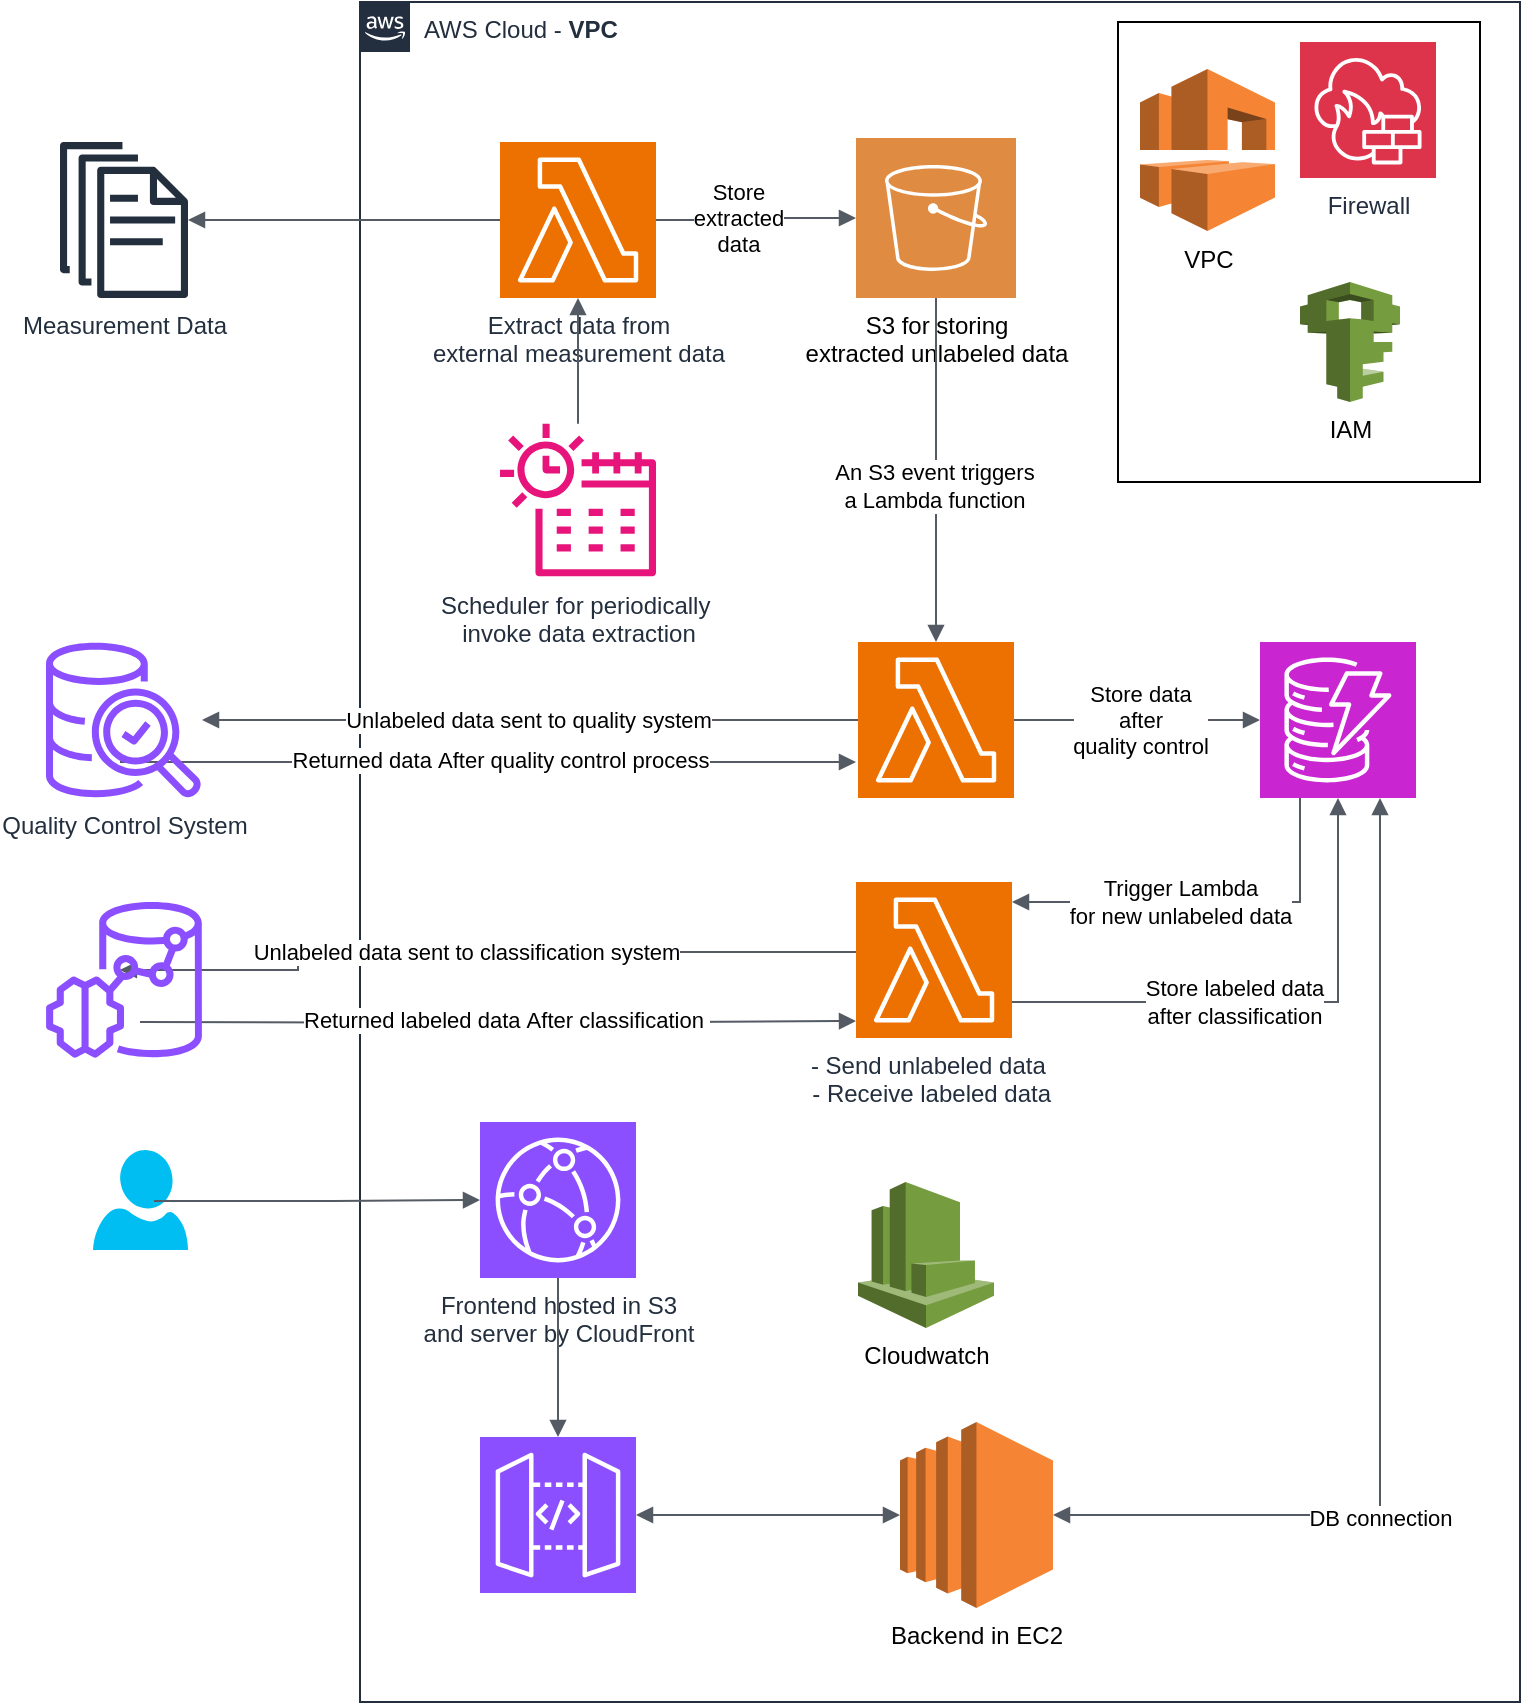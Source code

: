 <mxfile version="24.7.7">
  <diagram name="Page-1" id="0zIMtfXA_LVyppp3Prh4">
    <mxGraphModel dx="1562" dy="844" grid="1" gridSize="10" guides="1" tooltips="1" connect="1" arrows="1" fold="1" page="1" pageScale="1" pageWidth="850" pageHeight="1100" math="0" shadow="0">
      <root>
        <mxCell id="0" />
        <mxCell id="1" parent="0" />
        <mxCell id="t5F-Pwq4CbqnfxQFeRP4-2" value="AWS Cloud - &lt;b&gt;VPC&lt;/b&gt;" style="points=[[0,0],[0.25,0],[0.5,0],[0.75,0],[1,0],[1,0.25],[1,0.5],[1,0.75],[1,1],[0.75,1],[0.5,1],[0.25,1],[0,1],[0,0.75],[0,0.5],[0,0.25]];outlineConnect=0;gradientColor=none;html=1;whiteSpace=wrap;fontSize=12;fontStyle=0;container=1;pointerEvents=0;collapsible=0;recursiveResize=0;shape=mxgraph.aws4.group;grIcon=mxgraph.aws4.group_aws_cloud_alt;strokeColor=#232F3E;fillColor=none;verticalAlign=top;align=left;spacingLeft=30;fontColor=#232F3E;dashed=0;" vertex="1" parent="1">
          <mxGeometry x="220" y="160" width="580" height="850" as="geometry" />
        </mxCell>
        <mxCell id="t5F-Pwq4CbqnfxQFeRP4-5" value="Scheduler for periodically&amp;nbsp;&lt;br&gt;invoke data extraction&lt;div&gt;&lt;br&gt;&lt;/div&gt;" style="sketch=0;outlineConnect=0;fontColor=#232F3E;gradientColor=none;fillColor=#E7157B;strokeColor=none;dashed=0;verticalLabelPosition=bottom;verticalAlign=top;align=center;html=1;fontSize=12;fontStyle=0;aspect=fixed;pointerEvents=1;shape=mxgraph.aws4.eventbridge_scheduler;" vertex="1" parent="t5F-Pwq4CbqnfxQFeRP4-2">
          <mxGeometry x="70" y="210" width="78" height="78" as="geometry" />
        </mxCell>
        <mxCell id="t5F-Pwq4CbqnfxQFeRP4-7" value="Extract data from &lt;br&gt;external measurement data" style="sketch=0;points=[[0,0,0],[0.25,0,0],[0.5,0,0],[0.75,0,0],[1,0,0],[0,1,0],[0.25,1,0],[0.5,1,0],[0.75,1,0],[1,1,0],[0,0.25,0],[0,0.5,0],[0,0.75,0],[1,0.25,0],[1,0.5,0],[1,0.75,0]];outlineConnect=0;fontColor=#232F3E;fillColor=#ED7100;strokeColor=#ffffff;dashed=0;verticalLabelPosition=bottom;verticalAlign=top;align=center;html=1;fontSize=12;fontStyle=0;aspect=fixed;shape=mxgraph.aws4.resourceIcon;resIcon=mxgraph.aws4.lambda;" vertex="1" parent="t5F-Pwq4CbqnfxQFeRP4-2">
          <mxGeometry x="70" y="70" width="78" height="78" as="geometry" />
        </mxCell>
        <mxCell id="t5F-Pwq4CbqnfxQFeRP4-8" value="" style="edgeStyle=orthogonalEdgeStyle;html=1;endArrow=none;elbow=vertical;startArrow=block;startFill=1;strokeColor=#545B64;rounded=0;" edge="1" parent="t5F-Pwq4CbqnfxQFeRP4-2" source="t5F-Pwq4CbqnfxQFeRP4-7" target="t5F-Pwq4CbqnfxQFeRP4-5">
          <mxGeometry width="100" relative="1" as="geometry">
            <mxPoint x="110" y="270" as="sourcePoint" />
            <mxPoint x="210" y="270" as="targetPoint" />
          </mxGeometry>
        </mxCell>
        <mxCell id="t5F-Pwq4CbqnfxQFeRP4-9" value="S3 for storing &lt;br&gt;extracted unlabeled data" style="sketch=0;pointerEvents=1;shadow=0;dashed=0;html=1;strokeColor=none;fillColor=#DF8C42;labelPosition=center;verticalLabelPosition=bottom;verticalAlign=top;align=center;outlineConnect=0;shape=mxgraph.veeam2.aws_s3;" vertex="1" parent="t5F-Pwq4CbqnfxQFeRP4-2">
          <mxGeometry x="248" y="68" width="80" height="80" as="geometry" />
        </mxCell>
        <mxCell id="t5F-Pwq4CbqnfxQFeRP4-10" value="" style="edgeStyle=orthogonalEdgeStyle;html=1;endArrow=block;elbow=vertical;startArrow=none;endFill=1;strokeColor=#545B64;rounded=0;" edge="1" parent="t5F-Pwq4CbqnfxQFeRP4-2" source="t5F-Pwq4CbqnfxQFeRP4-7" target="t5F-Pwq4CbqnfxQFeRP4-9">
          <mxGeometry width="100" relative="1" as="geometry">
            <mxPoint x="110" y="270" as="sourcePoint" />
            <mxPoint x="210" y="270" as="targetPoint" />
          </mxGeometry>
        </mxCell>
        <mxCell id="t5F-Pwq4CbqnfxQFeRP4-13" value="Store &lt;br&gt;extracted &lt;br&gt;data" style="edgeLabel;html=1;align=center;verticalAlign=middle;resizable=0;points=[];" vertex="1" connectable="0" parent="t5F-Pwq4CbqnfxQFeRP4-10">
          <mxGeometry x="-0.194" y="1" relative="1" as="geometry">
            <mxPoint as="offset" />
          </mxGeometry>
        </mxCell>
        <mxCell id="t5F-Pwq4CbqnfxQFeRP4-11" value="" style="sketch=0;points=[[0,0,0],[0.25,0,0],[0.5,0,0],[0.75,0,0],[1,0,0],[0,1,0],[0.25,1,0],[0.5,1,0],[0.75,1,0],[1,1,0],[0,0.25,0],[0,0.5,0],[0,0.75,0],[1,0.25,0],[1,0.5,0],[1,0.75,0]];outlineConnect=0;fontColor=#232F3E;fillColor=#ED7100;strokeColor=#ffffff;dashed=0;verticalLabelPosition=bottom;verticalAlign=top;align=center;html=1;fontSize=12;fontStyle=0;aspect=fixed;shape=mxgraph.aws4.resourceIcon;resIcon=mxgraph.aws4.lambda;" vertex="1" parent="t5F-Pwq4CbqnfxQFeRP4-2">
          <mxGeometry x="249" y="320" width="78" height="78" as="geometry" />
        </mxCell>
        <mxCell id="t5F-Pwq4CbqnfxQFeRP4-12" value="" style="edgeStyle=orthogonalEdgeStyle;html=1;endArrow=block;elbow=vertical;startArrow=none;endFill=1;strokeColor=#545B64;rounded=0;entryX=0.5;entryY=0;entryDx=0;entryDy=0;entryPerimeter=0;" edge="1" parent="t5F-Pwq4CbqnfxQFeRP4-2" source="t5F-Pwq4CbqnfxQFeRP4-9" target="t5F-Pwq4CbqnfxQFeRP4-11">
          <mxGeometry width="100" relative="1" as="geometry">
            <mxPoint x="110" y="270" as="sourcePoint" />
            <mxPoint x="210" y="270" as="targetPoint" />
            <Array as="points">
              <mxPoint x="288" y="240" />
              <mxPoint x="288" y="240" />
            </Array>
          </mxGeometry>
        </mxCell>
        <mxCell id="t5F-Pwq4CbqnfxQFeRP4-14" value="An S3 event triggers &lt;br&gt;a Lambda function" style="edgeLabel;html=1;align=center;verticalAlign=middle;resizable=0;points=[];" vertex="1" connectable="0" parent="t5F-Pwq4CbqnfxQFeRP4-12">
          <mxGeometry x="0.093" y="-1" relative="1" as="geometry">
            <mxPoint as="offset" />
          </mxGeometry>
        </mxCell>
        <mxCell id="t5F-Pwq4CbqnfxQFeRP4-18" value="" style="edgeStyle=orthogonalEdgeStyle;html=1;endArrow=block;elbow=vertical;startArrow=none;endFill=1;strokeColor=#545B64;rounded=0;" edge="1" parent="t5F-Pwq4CbqnfxQFeRP4-2">
          <mxGeometry width="100" relative="1" as="geometry">
            <mxPoint x="-120" y="380" as="sourcePoint" />
            <mxPoint x="248" y="380" as="targetPoint" />
          </mxGeometry>
        </mxCell>
        <mxCell id="t5F-Pwq4CbqnfxQFeRP4-20" value="Returned data&amp;nbsp;After quality control process" style="edgeLabel;html=1;align=center;verticalAlign=middle;resizable=0;points=[];" vertex="1" connectable="0" parent="t5F-Pwq4CbqnfxQFeRP4-18">
          <mxGeometry x="0.413" y="1" relative="1" as="geometry">
            <mxPoint x="-70" as="offset" />
          </mxGeometry>
        </mxCell>
        <mxCell id="t5F-Pwq4CbqnfxQFeRP4-21" value="" style="sketch=0;points=[[0,0,0],[0.25,0,0],[0.5,0,0],[0.75,0,0],[1,0,0],[0,1,0],[0.25,1,0],[0.5,1,0],[0.75,1,0],[1,1,0],[0,0.25,0],[0,0.5,0],[0,0.75,0],[1,0.25,0],[1,0.5,0],[1,0.75,0]];outlineConnect=0;fontColor=#232F3E;fillColor=#C925D1;strokeColor=#ffffff;dashed=0;verticalLabelPosition=bottom;verticalAlign=top;align=center;html=1;fontSize=12;fontStyle=0;aspect=fixed;shape=mxgraph.aws4.resourceIcon;resIcon=mxgraph.aws4.dynamodb;" vertex="1" parent="t5F-Pwq4CbqnfxQFeRP4-2">
          <mxGeometry x="450" y="320" width="78" height="78" as="geometry" />
        </mxCell>
        <mxCell id="t5F-Pwq4CbqnfxQFeRP4-22" value="" style="edgeStyle=orthogonalEdgeStyle;html=1;endArrow=block;elbow=vertical;startArrow=none;endFill=1;strokeColor=#545B64;rounded=0;" edge="1" parent="t5F-Pwq4CbqnfxQFeRP4-2" source="t5F-Pwq4CbqnfxQFeRP4-11" target="t5F-Pwq4CbqnfxQFeRP4-21">
          <mxGeometry width="100" relative="1" as="geometry">
            <mxPoint x="110" y="270" as="sourcePoint" />
            <mxPoint x="210" y="270" as="targetPoint" />
          </mxGeometry>
        </mxCell>
        <mxCell id="t5F-Pwq4CbqnfxQFeRP4-23" value="Store data &lt;br&gt;after &lt;br&gt;quality control" style="edgeLabel;html=1;align=center;verticalAlign=middle;resizable=0;points=[];" vertex="1" connectable="0" parent="t5F-Pwq4CbqnfxQFeRP4-22">
          <mxGeometry x="-0.32" y="-1" relative="1" as="geometry">
            <mxPoint x="21" y="-1" as="offset" />
          </mxGeometry>
        </mxCell>
        <mxCell id="t5F-Pwq4CbqnfxQFeRP4-24" value="- Send unlabeled data&amp;nbsp;&amp;nbsp;&lt;br&gt;- Receive labeled data&amp;nbsp;" style="sketch=0;points=[[0,0,0],[0.25,0,0],[0.5,0,0],[0.75,0,0],[1,0,0],[0,1,0],[0.25,1,0],[0.5,1,0],[0.75,1,0],[1,1,0],[0,0.25,0],[0,0.5,0],[0,0.75,0],[1,0.25,0],[1,0.5,0],[1,0.75,0]];outlineConnect=0;fontColor=#232F3E;fillColor=#ED7100;strokeColor=#ffffff;dashed=0;verticalLabelPosition=bottom;verticalAlign=top;align=center;html=1;fontSize=12;fontStyle=0;aspect=fixed;shape=mxgraph.aws4.resourceIcon;resIcon=mxgraph.aws4.lambda;" vertex="1" parent="t5F-Pwq4CbqnfxQFeRP4-2">
          <mxGeometry x="248" y="440" width="78" height="78" as="geometry" />
        </mxCell>
        <mxCell id="t5F-Pwq4CbqnfxQFeRP4-28" value="" style="edgeStyle=orthogonalEdgeStyle;html=1;endArrow=none;elbow=vertical;startArrow=block;startFill=1;strokeColor=#545B64;rounded=0;" edge="1" parent="t5F-Pwq4CbqnfxQFeRP4-2">
          <mxGeometry width="100" relative="1" as="geometry">
            <mxPoint x="-120.049" y="484" as="sourcePoint" />
            <mxPoint x="248" y="475" as="targetPoint" />
            <Array as="points">
              <mxPoint x="-31" y="484" />
              <mxPoint x="-31" y="474" />
              <mxPoint x="9" y="474" />
              <mxPoint x="9" y="475" />
            </Array>
          </mxGeometry>
        </mxCell>
        <mxCell id="t5F-Pwq4CbqnfxQFeRP4-29" value="Unlabeled data sent to classification system" style="edgeLabel;html=1;align=center;verticalAlign=middle;resizable=0;points=[];" vertex="1" connectable="0" parent="t5F-Pwq4CbqnfxQFeRP4-28">
          <mxGeometry x="-0.163" y="-2" relative="1" as="geometry">
            <mxPoint x="25" y="-2" as="offset" />
          </mxGeometry>
        </mxCell>
        <mxCell id="t5F-Pwq4CbqnfxQFeRP4-26" value="" style="edgeStyle=orthogonalEdgeStyle;html=1;endArrow=block;elbow=vertical;startArrow=none;endFill=1;strokeColor=#545B64;rounded=0;entryX=0;entryY=0.75;entryDx=0;entryDy=0;entryPerimeter=0;" edge="1" parent="t5F-Pwq4CbqnfxQFeRP4-2">
          <mxGeometry width="100" relative="1" as="geometry">
            <mxPoint x="-110" y="510" as="sourcePoint" />
            <mxPoint x="248" y="509.5" as="targetPoint" />
          </mxGeometry>
        </mxCell>
        <mxCell id="t5F-Pwq4CbqnfxQFeRP4-27" value="Returned labeled data&amp;nbsp;After classification&amp;nbsp;" style="edgeLabel;html=1;align=center;verticalAlign=middle;resizable=0;points=[];" vertex="1" connectable="0" parent="t5F-Pwq4CbqnfxQFeRP4-26">
          <mxGeometry x="0.413" y="1" relative="1" as="geometry">
            <mxPoint x="-70" as="offset" />
          </mxGeometry>
        </mxCell>
        <mxCell id="t5F-Pwq4CbqnfxQFeRP4-30" value="" style="edgeStyle=orthogonalEdgeStyle;html=1;endArrow=block;elbow=vertical;startArrow=none;endFill=1;strokeColor=#545B64;rounded=0;" edge="1" parent="t5F-Pwq4CbqnfxQFeRP4-2" source="t5F-Pwq4CbqnfxQFeRP4-24" target="t5F-Pwq4CbqnfxQFeRP4-21">
          <mxGeometry width="100" relative="1" as="geometry">
            <mxPoint x="337" y="411" as="sourcePoint" />
            <mxPoint x="460" y="411" as="targetPoint" />
            <Array as="points">
              <mxPoint x="489" y="500" />
            </Array>
          </mxGeometry>
        </mxCell>
        <mxCell id="t5F-Pwq4CbqnfxQFeRP4-31" value="Store labeled data &lt;br&gt;after classification" style="edgeLabel;html=1;align=center;verticalAlign=middle;resizable=0;points=[];" vertex="1" connectable="0" parent="t5F-Pwq4CbqnfxQFeRP4-30">
          <mxGeometry x="-0.32" y="-1" relative="1" as="geometry">
            <mxPoint x="21" y="-1" as="offset" />
          </mxGeometry>
        </mxCell>
        <mxCell id="t5F-Pwq4CbqnfxQFeRP4-32" value="" style="edgeStyle=orthogonalEdgeStyle;html=1;endArrow=none;elbow=vertical;startArrow=block;startFill=1;strokeColor=#545B64;rounded=0;" edge="1" parent="t5F-Pwq4CbqnfxQFeRP4-2" source="t5F-Pwq4CbqnfxQFeRP4-24" target="t5F-Pwq4CbqnfxQFeRP4-21">
          <mxGeometry width="100" relative="1" as="geometry">
            <mxPoint x="110" y="270" as="sourcePoint" />
            <mxPoint x="210" y="270" as="targetPoint" />
            <Array as="points">
              <mxPoint x="470" y="450" />
            </Array>
          </mxGeometry>
        </mxCell>
        <mxCell id="t5F-Pwq4CbqnfxQFeRP4-33" value="Trigger Lambda &lt;br&gt;for new unlabeled data" style="edgeLabel;html=1;align=center;verticalAlign=middle;resizable=0;points=[];" vertex="1" connectable="0" parent="t5F-Pwq4CbqnfxQFeRP4-32">
          <mxGeometry x="-0.286" y="-1" relative="1" as="geometry">
            <mxPoint x="14" y="-1" as="offset" />
          </mxGeometry>
        </mxCell>
        <mxCell id="t5F-Pwq4CbqnfxQFeRP4-34" value="Frontend hosted in S3 &lt;br&gt;and server by CloudFront" style="sketch=0;points=[[0,0,0],[0.25,0,0],[0.5,0,0],[0.75,0,0],[1,0,0],[0,1,0],[0.25,1,0],[0.5,1,0],[0.75,1,0],[1,1,0],[0,0.25,0],[0,0.5,0],[0,0.75,0],[1,0.25,0],[1,0.5,0],[1,0.75,0]];outlineConnect=0;fontColor=#232F3E;fillColor=#8C4FFF;strokeColor=#ffffff;dashed=0;verticalLabelPosition=bottom;verticalAlign=top;align=center;html=1;fontSize=12;fontStyle=0;aspect=fixed;shape=mxgraph.aws4.resourceIcon;resIcon=mxgraph.aws4.cloudfront;" vertex="1" parent="t5F-Pwq4CbqnfxQFeRP4-2">
          <mxGeometry x="60" y="560" width="78" height="78" as="geometry" />
        </mxCell>
        <mxCell id="t5F-Pwq4CbqnfxQFeRP4-35" value="Backend in EC2&lt;div&gt;&lt;br&gt;&lt;/div&gt;" style="outlineConnect=0;dashed=0;verticalLabelPosition=bottom;verticalAlign=top;align=center;html=1;shape=mxgraph.aws3.ec2;fillColor=#F58534;gradientColor=none;" vertex="1" parent="t5F-Pwq4CbqnfxQFeRP4-2">
          <mxGeometry x="270" y="710" width="76.5" height="93" as="geometry" />
        </mxCell>
        <mxCell id="t5F-Pwq4CbqnfxQFeRP4-36" value="" style="edgeStyle=orthogonalEdgeStyle;html=1;endArrow=block;elbow=vertical;startArrow=none;endFill=1;strokeColor=#545B64;rounded=0;entryX=0.5;entryY=0;entryDx=0;entryDy=0;entryPerimeter=0;" edge="1" parent="t5F-Pwq4CbqnfxQFeRP4-2" source="t5F-Pwq4CbqnfxQFeRP4-34" target="t5F-Pwq4CbqnfxQFeRP4-45">
          <mxGeometry width="100" relative="1" as="geometry">
            <mxPoint x="110" y="380" as="sourcePoint" />
            <mxPoint x="210" y="380" as="targetPoint" />
          </mxGeometry>
        </mxCell>
        <mxCell id="t5F-Pwq4CbqnfxQFeRP4-40" value="" style="edgeStyle=orthogonalEdgeStyle;html=1;endArrow=block;elbow=vertical;startArrow=block;startFill=1;endFill=1;strokeColor=#545B64;rounded=0;" edge="1" parent="t5F-Pwq4CbqnfxQFeRP4-2" source="t5F-Pwq4CbqnfxQFeRP4-35" target="t5F-Pwq4CbqnfxQFeRP4-21">
          <mxGeometry width="100" relative="1" as="geometry">
            <mxPoint x="150" y="420" as="sourcePoint" />
            <mxPoint x="250" y="420" as="targetPoint" />
            <Array as="points">
              <mxPoint x="510" y="757" />
            </Array>
          </mxGeometry>
        </mxCell>
        <mxCell id="t5F-Pwq4CbqnfxQFeRP4-41" value="DB connection" style="edgeLabel;html=1;align=center;verticalAlign=middle;resizable=0;points=[];" vertex="1" connectable="0" parent="t5F-Pwq4CbqnfxQFeRP4-40">
          <mxGeometry x="-0.373" y="1" relative="1" as="geometry">
            <mxPoint x="1" y="1" as="offset" />
          </mxGeometry>
        </mxCell>
        <mxCell id="t5F-Pwq4CbqnfxQFeRP4-43" value="IAM" style="outlineConnect=0;dashed=0;verticalLabelPosition=bottom;verticalAlign=top;align=center;html=1;shape=mxgraph.aws3.iam;fillColor=#759C3E;gradientColor=none;" vertex="1" parent="t5F-Pwq4CbqnfxQFeRP4-2">
          <mxGeometry x="470" y="140" width="50" height="60" as="geometry" />
        </mxCell>
        <mxCell id="t5F-Pwq4CbqnfxQFeRP4-45" value="" style="sketch=0;points=[[0,0,0],[0.25,0,0],[0.5,0,0],[0.75,0,0],[1,0,0],[0,1,0],[0.25,1,0],[0.5,1,0],[0.75,1,0],[1,1,0],[0,0.25,0],[0,0.5,0],[0,0.75,0],[1,0.25,0],[1,0.5,0],[1,0.75,0]];outlineConnect=0;fontColor=#232F3E;fillColor=#8C4FFF;strokeColor=#ffffff;dashed=0;verticalLabelPosition=bottom;verticalAlign=top;align=center;html=1;fontSize=12;fontStyle=0;aspect=fixed;shape=mxgraph.aws4.resourceIcon;resIcon=mxgraph.aws4.api_gateway;" vertex="1" parent="t5F-Pwq4CbqnfxQFeRP4-2">
          <mxGeometry x="60" y="717.5" width="78" height="78" as="geometry" />
        </mxCell>
        <mxCell id="t5F-Pwq4CbqnfxQFeRP4-47" value="" style="edgeStyle=orthogonalEdgeStyle;html=1;endArrow=block;elbow=vertical;startArrow=block;startFill=1;endFill=1;strokeColor=#545B64;rounded=0;" edge="1" parent="t5F-Pwq4CbqnfxQFeRP4-2" source="t5F-Pwq4CbqnfxQFeRP4-45" target="t5F-Pwq4CbqnfxQFeRP4-35">
          <mxGeometry width="100" relative="1" as="geometry">
            <mxPoint x="150" y="420" as="sourcePoint" />
            <mxPoint x="250" y="420" as="targetPoint" />
          </mxGeometry>
        </mxCell>
        <mxCell id="t5F-Pwq4CbqnfxQFeRP4-49" value="VPC" style="outlineConnect=0;dashed=0;verticalLabelPosition=bottom;verticalAlign=top;align=center;html=1;shape=mxgraph.aws3.vpc;fillColor=#F58534;gradientColor=none;" vertex="1" parent="t5F-Pwq4CbqnfxQFeRP4-2">
          <mxGeometry x="390" y="33.5" width="67.5" height="81" as="geometry" />
        </mxCell>
        <mxCell id="t5F-Pwq4CbqnfxQFeRP4-53" value="" style="rounded=0;whiteSpace=wrap;html=1;fillColor=none;" vertex="1" parent="t5F-Pwq4CbqnfxQFeRP4-2">
          <mxGeometry x="379" y="10" width="181" height="230" as="geometry" />
        </mxCell>
        <mxCell id="t5F-Pwq4CbqnfxQFeRP4-54" value="Cloudwatch" style="outlineConnect=0;dashed=0;verticalLabelPosition=bottom;verticalAlign=top;align=center;html=1;shape=mxgraph.aws3.cloudwatch;fillColor=#759C3E;gradientColor=none;" vertex="1" parent="t5F-Pwq4CbqnfxQFeRP4-2">
          <mxGeometry x="249" y="590" width="68" height="73" as="geometry" />
        </mxCell>
        <mxCell id="t5F-Pwq4CbqnfxQFeRP4-3" value="Measurement Data" style="sketch=0;outlineConnect=0;fontColor=#232F3E;gradientColor=none;fillColor=#232F3D;strokeColor=none;dashed=0;verticalLabelPosition=bottom;verticalAlign=top;align=center;html=1;fontSize=12;fontStyle=0;aspect=fixed;pointerEvents=1;shape=mxgraph.aws4.documents;" vertex="1" parent="1">
          <mxGeometry x="70" y="230" width="64" height="78" as="geometry" />
        </mxCell>
        <mxCell id="t5F-Pwq4CbqnfxQFeRP4-4" value="" style="edgeStyle=orthogonalEdgeStyle;html=1;endArrow=none;elbow=vertical;startArrow=block;startFill=1;strokeColor=#545B64;rounded=0;" edge="1" parent="1" source="t5F-Pwq4CbqnfxQFeRP4-3" target="t5F-Pwq4CbqnfxQFeRP4-7">
          <mxGeometry width="100" relative="1" as="geometry">
            <mxPoint x="104" y="270" as="sourcePoint" />
            <mxPoint x="190" y="320" as="targetPoint" />
          </mxGeometry>
        </mxCell>
        <mxCell id="t5F-Pwq4CbqnfxQFeRP4-15" value="Quality Control System" style="sketch=0;outlineConnect=0;fontColor=#232F3E;gradientColor=none;fillColor=#8C4FFF;strokeColor=none;dashed=0;verticalLabelPosition=bottom;verticalAlign=top;align=center;html=1;fontSize=12;fontStyle=0;aspect=fixed;pointerEvents=1;shape=mxgraph.aws4.aws_glue_data_quality;" vertex="1" parent="1">
          <mxGeometry x="63" y="480" width="78" height="78" as="geometry" />
        </mxCell>
        <mxCell id="t5F-Pwq4CbqnfxQFeRP4-17" value="" style="edgeStyle=orthogonalEdgeStyle;html=1;endArrow=none;elbow=vertical;startArrow=block;startFill=1;strokeColor=#545B64;rounded=0;" edge="1" parent="1" source="t5F-Pwq4CbqnfxQFeRP4-15" target="t5F-Pwq4CbqnfxQFeRP4-11">
          <mxGeometry width="100" relative="1" as="geometry">
            <mxPoint x="370" y="430" as="sourcePoint" />
            <mxPoint x="470" y="430" as="targetPoint" />
            <Array as="points">
              <mxPoint x="109" y="520" />
            </Array>
          </mxGeometry>
        </mxCell>
        <mxCell id="t5F-Pwq4CbqnfxQFeRP4-19" value="Unlabeled data sent to quality system" style="edgeLabel;html=1;align=center;verticalAlign=middle;resizable=0;points=[];" vertex="1" connectable="0" parent="t5F-Pwq4CbqnfxQFeRP4-17">
          <mxGeometry x="-0.163" y="-2" relative="1" as="geometry">
            <mxPoint x="25" y="-2" as="offset" />
          </mxGeometry>
        </mxCell>
        <mxCell id="t5F-Pwq4CbqnfxQFeRP4-25" value="" style="sketch=0;outlineConnect=0;fontColor=#232F3E;gradientColor=none;fillColor=#8C4FFF;strokeColor=none;dashed=0;verticalLabelPosition=bottom;verticalAlign=top;align=center;html=1;fontSize=12;fontStyle=0;aspect=fixed;pointerEvents=1;shape=mxgraph.aws4.redshift_ml;" vertex="1" parent="1">
          <mxGeometry x="63" y="610" width="78" height="78" as="geometry" />
        </mxCell>
        <mxCell id="t5F-Pwq4CbqnfxQFeRP4-51" value="Firewall" style="sketch=0;points=[[0,0,0],[0.25,0,0],[0.5,0,0],[0.75,0,0],[1,0,0],[0,1,0],[0.25,1,0],[0.5,1,0],[0.75,1,0],[1,1,0],[0,0.25,0],[0,0.5,0],[0,0.75,0],[1,0.25,0],[1,0.5,0],[1,0.75,0]];outlineConnect=0;fontColor=#232F3E;fillColor=#DD344C;strokeColor=#ffffff;dashed=0;verticalLabelPosition=bottom;verticalAlign=top;align=center;html=1;fontSize=12;fontStyle=0;aspect=fixed;shape=mxgraph.aws4.resourceIcon;resIcon=mxgraph.aws4.network_firewall;" vertex="1" parent="1">
          <mxGeometry x="690" y="180" width="68" height="68" as="geometry" />
        </mxCell>
        <mxCell id="t5F-Pwq4CbqnfxQFeRP4-55" value="" style="verticalLabelPosition=bottom;html=1;verticalAlign=top;align=center;strokeColor=none;fillColor=#00BEF2;shape=mxgraph.azure.user;" vertex="1" parent="1">
          <mxGeometry x="86.5" y="734" width="47.5" height="50" as="geometry" />
        </mxCell>
        <mxCell id="t5F-Pwq4CbqnfxQFeRP4-56" value="" style="edgeStyle=orthogonalEdgeStyle;html=1;endArrow=block;elbow=vertical;startArrow=none;endFill=1;strokeColor=#545B64;rounded=0;exitX=0.642;exitY=0.51;exitDx=0;exitDy=0;exitPerimeter=0;" edge="1" parent="1" source="t5F-Pwq4CbqnfxQFeRP4-55" target="t5F-Pwq4CbqnfxQFeRP4-34">
          <mxGeometry width="100" relative="1" as="geometry">
            <mxPoint x="380" y="590" as="sourcePoint" />
            <mxPoint x="480" y="590" as="targetPoint" />
          </mxGeometry>
        </mxCell>
      </root>
    </mxGraphModel>
  </diagram>
</mxfile>
